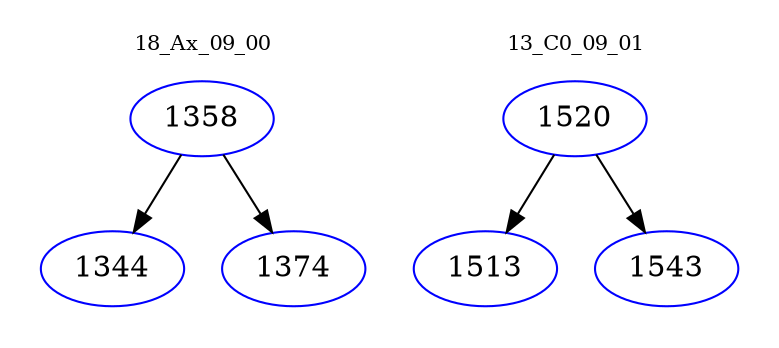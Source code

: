 digraph{
subgraph cluster_0 {
color = white
label = "18_Ax_09_00";
fontsize=10;
T0_1358 [label="1358", color="blue"]
T0_1358 -> T0_1344 [color="black"]
T0_1344 [label="1344", color="blue"]
T0_1358 -> T0_1374 [color="black"]
T0_1374 [label="1374", color="blue"]
}
subgraph cluster_1 {
color = white
label = "13_C0_09_01";
fontsize=10;
T1_1520 [label="1520", color="blue"]
T1_1520 -> T1_1513 [color="black"]
T1_1513 [label="1513", color="blue"]
T1_1520 -> T1_1543 [color="black"]
T1_1543 [label="1543", color="blue"]
}
}
